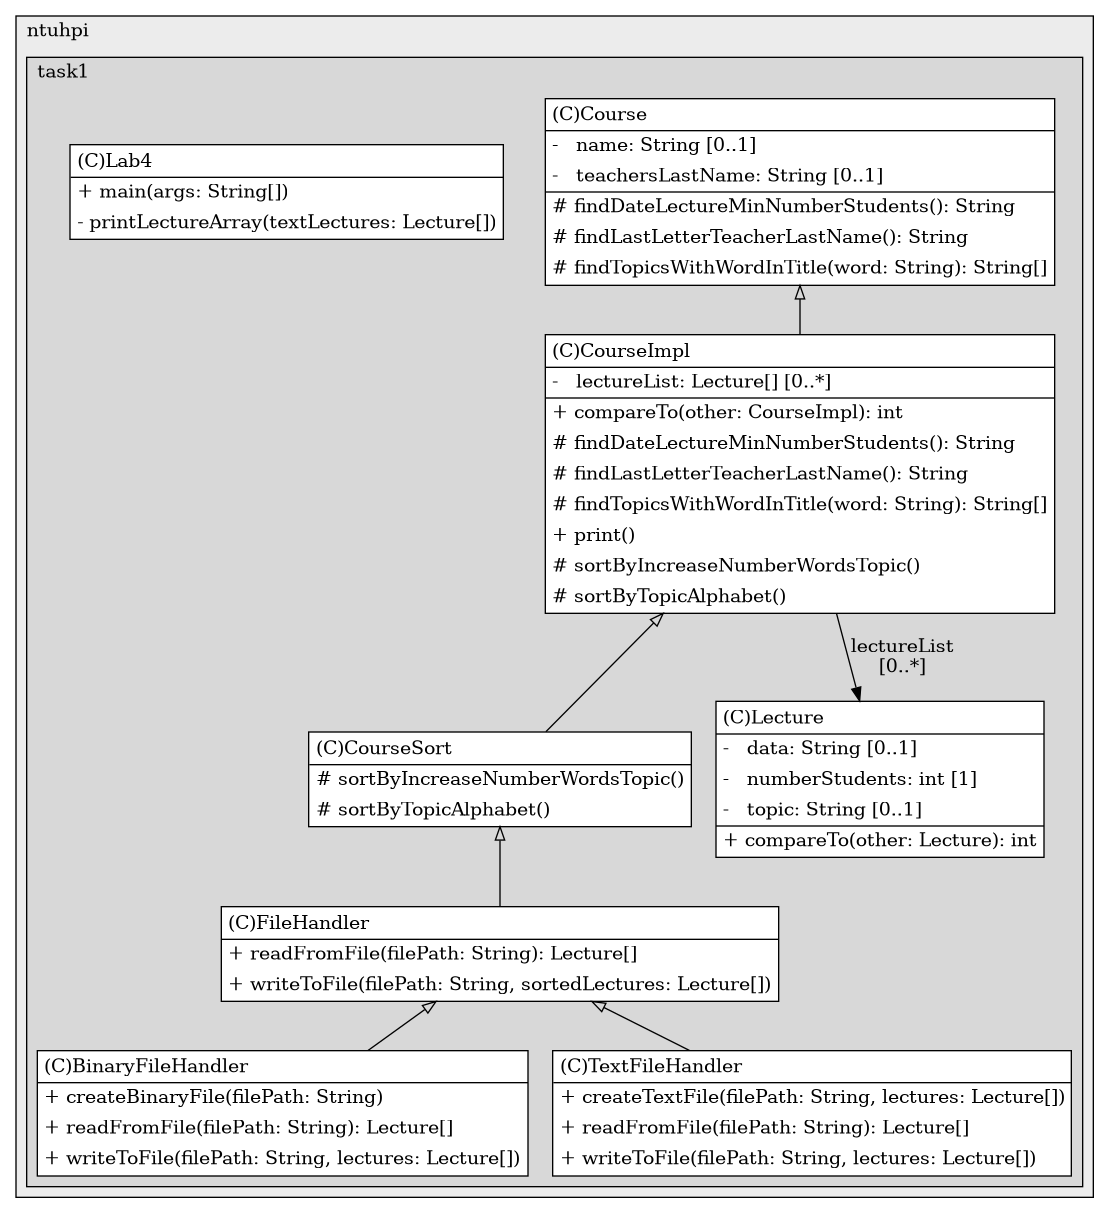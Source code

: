@startuml

/' diagram meta data start
config=StructureConfiguration;
{
  "projectClassification": {
    "searchMode": "OpenProject", // OpenProject, AllProjects
    "includedProjects": "",
    "pathEndKeywords": "*.impl",
    "isClientPath": "",
    "isClientName": "",
    "isTestPath": "",
    "isTestName": "",
    "isMappingPath": "",
    "isMappingName": "",
    "isDataAccessPath": "",
    "isDataAccessName": "",
    "isDataStructurePath": "",
    "isDataStructureName": "",
    "isInterfaceStructuresPath": "",
    "isInterfaceStructuresName": "",
    "isEntryPointPath": "",
    "isEntryPointName": "",
    "treatFinalFieldsAsMandatory": false
  },
  "graphRestriction": {
    "classPackageExcludeFilter": "",
    "classPackageIncludeFilter": "",
    "classNameExcludeFilter": "",
    "classNameIncludeFilter": "",
    "methodNameExcludeFilter": "",
    "methodNameIncludeFilter": "",
    "removeByInheritance": "", // inheritance/annotation based filtering is done in a second step
    "removeByAnnotation": "",
    "removeByClassPackage": "", // cleanup the graph after inheritance/annotation based filtering is done
    "removeByClassName": "",
    "cutMappings": false,
    "cutEnum": true,
    "cutTests": true,
    "cutClient": true,
    "cutDataAccess": false,
    "cutInterfaceStructures": false,
    "cutDataStructures": false,
    "cutGetterAndSetter": true,
    "cutConstructors": true
  },
  "graphTraversal": {
    "forwardDepth": 6,
    "backwardDepth": 6,
    "classPackageExcludeFilter": "",
    "classPackageIncludeFilter": "",
    "classNameExcludeFilter": "",
    "classNameIncludeFilter": "",
    "methodNameExcludeFilter": "",
    "methodNameIncludeFilter": "",
    "hideMappings": false,
    "hideDataStructures": false,
    "hidePrivateMethods": true,
    "hideInterfaceCalls": true, // indirection: implementation -> interface (is hidden) -> implementation
    "onlyShowApplicationEntryPoints": false, // root node is included
    "useMethodCallsForStructureDiagram": "ForwardOnly" // ForwardOnly, BothDirections, No
  },
  "details": {
    "aggregation": "GroupByClass", // ByClass, GroupByClass, None
    "showClassGenericTypes": true,
    "showMethods": true,
    "showMethodParameterNames": true,
    "showMethodParameterTypes": true,
    "showMethodReturnType": true,
    "showPackageLevels": 2,
    "showDetailedClassStructure": true
  },
  "rootClass": "org.ntuhpi.task1.Lab4",
  "extensionCallbackMethod": "" // qualified.class.name#methodName - signature: public static String method(String)
}
diagram meta data end '/



digraph g {
    rankdir="TB"
    splines=polyline
    

'nodes 
subgraph cluster_1035043182 { 
   	label=ntuhpi
	labeljust=l
	fillcolor="#ececec"
	style=filled
   
   subgraph cluster_559231216 { 
   	label=task1
	labeljust=l
	fillcolor="#d8d8d8"
	style=filled
   
   BinaryFileHandler1357840454[
	label=<<TABLE BORDER="1" CELLBORDER="0" CELLPADDING="4" CELLSPACING="0">
<TR><TD ALIGN="LEFT" >(C)BinaryFileHandler</TD></TR>
<HR/>
<TR><TD ALIGN="LEFT" >+ createBinaryFile(filePath: String)</TD></TR>
<TR><TD ALIGN="LEFT" >+ readFromFile(filePath: String): Lecture[]</TD></TR>
<TR><TD ALIGN="LEFT" >+ writeToFile(filePath: String, lectures: Lecture[])</TD></TR>
</TABLE>>
	style=filled
	margin=0
	shape=plaintext
	fillcolor="#FFFFFF"
];

Course1357840454[
	label=<<TABLE BORDER="1" CELLBORDER="0" CELLPADDING="4" CELLSPACING="0">
<TR><TD ALIGN="LEFT" >(C)Course</TD></TR>
<HR/>
<TR><TD ALIGN="LEFT" >-   name: String [0..1]</TD></TR>
<TR><TD ALIGN="LEFT" >-   teachersLastName: String [0..1]</TD></TR>
<HR/>
<TR><TD ALIGN="LEFT" ># findDateLectureMinNumberStudents(): String</TD></TR>
<TR><TD ALIGN="LEFT" ># findLastLetterTeacherLastName(): String</TD></TR>
<TR><TD ALIGN="LEFT" ># findTopicsWithWordInTitle(word: String): String[]</TD></TR>
</TABLE>>
	style=filled
	margin=0
	shape=plaintext
	fillcolor="#FFFFFF"
];

CourseImpl1357840454[
	label=<<TABLE BORDER="1" CELLBORDER="0" CELLPADDING="4" CELLSPACING="0">
<TR><TD ALIGN="LEFT" >(C)CourseImpl</TD></TR>
<HR/>
<TR><TD ALIGN="LEFT" >-   lectureList: Lecture[] [0..*]</TD></TR>
<HR/>
<TR><TD ALIGN="LEFT" >+ compareTo(other: CourseImpl): int</TD></TR>
<TR><TD ALIGN="LEFT" ># findDateLectureMinNumberStudents(): String</TD></TR>
<TR><TD ALIGN="LEFT" ># findLastLetterTeacherLastName(): String</TD></TR>
<TR><TD ALIGN="LEFT" ># findTopicsWithWordInTitle(word: String): String[]</TD></TR>
<TR><TD ALIGN="LEFT" >+ print()</TD></TR>
<TR><TD ALIGN="LEFT" ># sortByIncreaseNumberWordsTopic()</TD></TR>
<TR><TD ALIGN="LEFT" ># sortByTopicAlphabet()</TD></TR>
</TABLE>>
	style=filled
	margin=0
	shape=plaintext
	fillcolor="#FFFFFF"
];

CourseSort1357840454[
	label=<<TABLE BORDER="1" CELLBORDER="0" CELLPADDING="4" CELLSPACING="0">
<TR><TD ALIGN="LEFT" >(C)CourseSort</TD></TR>
<HR/>
<TR><TD ALIGN="LEFT" ># sortByIncreaseNumberWordsTopic()</TD></TR>
<TR><TD ALIGN="LEFT" ># sortByTopicAlphabet()</TD></TR>
</TABLE>>
	style=filled
	margin=0
	shape=plaintext
	fillcolor="#FFFFFF"
];

FileHandler1357840454[
	label=<<TABLE BORDER="1" CELLBORDER="0" CELLPADDING="4" CELLSPACING="0">
<TR><TD ALIGN="LEFT" >(C)FileHandler</TD></TR>
<HR/>
<TR><TD ALIGN="LEFT" >+ readFromFile(filePath: String): Lecture[]</TD></TR>
<TR><TD ALIGN="LEFT" >+ writeToFile(filePath: String, sortedLectures: Lecture[])</TD></TR>
</TABLE>>
	style=filled
	margin=0
	shape=plaintext
	fillcolor="#FFFFFF"
];

Lab41357840454[
	label=<<TABLE BORDER="1" CELLBORDER="0" CELLPADDING="4" CELLSPACING="0">
<TR><TD ALIGN="LEFT" >(C)Lab4</TD></TR>
<HR/>
<TR><TD ALIGN="LEFT" >+ main(args: String[])</TD></TR>
<TR><TD ALIGN="LEFT" >- printLectureArray(textLectures: Lecture[])</TD></TR>
</TABLE>>
	style=filled
	margin=0
	shape=plaintext
	fillcolor="#FFFFFF"
];

Lecture1357840454[
	label=<<TABLE BORDER="1" CELLBORDER="0" CELLPADDING="4" CELLSPACING="0">
<TR><TD ALIGN="LEFT" >(C)Lecture</TD></TR>
<HR/>
<TR><TD ALIGN="LEFT" >-   data: String [0..1]</TD></TR>
<TR><TD ALIGN="LEFT" >-   numberStudents: int [1]</TD></TR>
<TR><TD ALIGN="LEFT" >-   topic: String [0..1]</TD></TR>
<HR/>
<TR><TD ALIGN="LEFT" >+ compareTo(other: Lecture): int</TD></TR>
</TABLE>>
	style=filled
	margin=0
	shape=plaintext
	fillcolor="#FFFFFF"
];

TextFileHandler1357840454[
	label=<<TABLE BORDER="1" CELLBORDER="0" CELLPADDING="4" CELLSPACING="0">
<TR><TD ALIGN="LEFT" >(C)TextFileHandler</TD></TR>
<HR/>
<TR><TD ALIGN="LEFT" >+ createTextFile(filePath: String, lectures: Lecture[])</TD></TR>
<TR><TD ALIGN="LEFT" >+ readFromFile(filePath: String): Lecture[]</TD></TR>
<TR><TD ALIGN="LEFT" >+ writeToFile(filePath: String, lectures: Lecture[])</TD></TR>
</TABLE>>
	style=filled
	margin=0
	shape=plaintext
	fillcolor="#FFFFFF"
];
} 
} 

'edges    
Course1357840454 -> CourseImpl1357840454[arrowhead=none, arrowtail=empty, dir=both];
CourseImpl1357840454 -> CourseSort1357840454[arrowhead=none, arrowtail=empty, dir=both];
CourseImpl1357840454 -> Lecture1357840454[label="lectureList
[0..*]"];
CourseSort1357840454 -> FileHandler1357840454[arrowhead=none, arrowtail=empty, dir=both];
FileHandler1357840454 -> BinaryFileHandler1357840454[arrowhead=none, arrowtail=empty, dir=both];
FileHandler1357840454 -> TextFileHandler1357840454[arrowhead=none, arrowtail=empty, dir=both];
    
}
@enduml